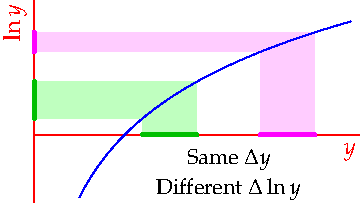 settings.tex="pdflatex";

texpreamble("\usepackage{amsmath}
\usepackage{amsthm,amssymb}
\usepackage{mathpazo}
\usepackage[svgnames]{xcolor}
\usepackage{textcomp}
");
import graph;


size(180,220);


real L(real y){return log(y);}

real w=0.6;

real y1=1.2;
real y2=y1+w;
fill((y1,0)--(y2,0)--(y2,L(y2))--(0,L(y2))--(0,L(y1))--(y1,L(y1))--cycle,0.5*lightgreen+0.5*white);
draw((y1,0)--(y2,0),heavygreen+linewidth(2));
draw((0,L(y1))--(0,L(y2)),heavygreen+linewidth(2));


real y3=2.5;
real y4=y3+w;
fill((y3,0)--(y4,0)--(y4,L(y4))--(0,L(y4))--(0,L(y3))--(y3,L(y3))--cycle,0.2*magenta+0.8*white);
draw((y3,0)--(y4,0),magenta+linewidth(2));
draw((0,L(y3))--(0,L(y4)),magenta+linewidth(2));



draw(graph(L,0.5,3.5),blue);


xaxis("$y$",0,red);
yaxis("$\ln y$",red);

label("\small Same $\Delta y$",((y2+y3)/2,-0.27));
label("\small Different $\Delta \ln y$",((y2+y3)/2,-0.6));